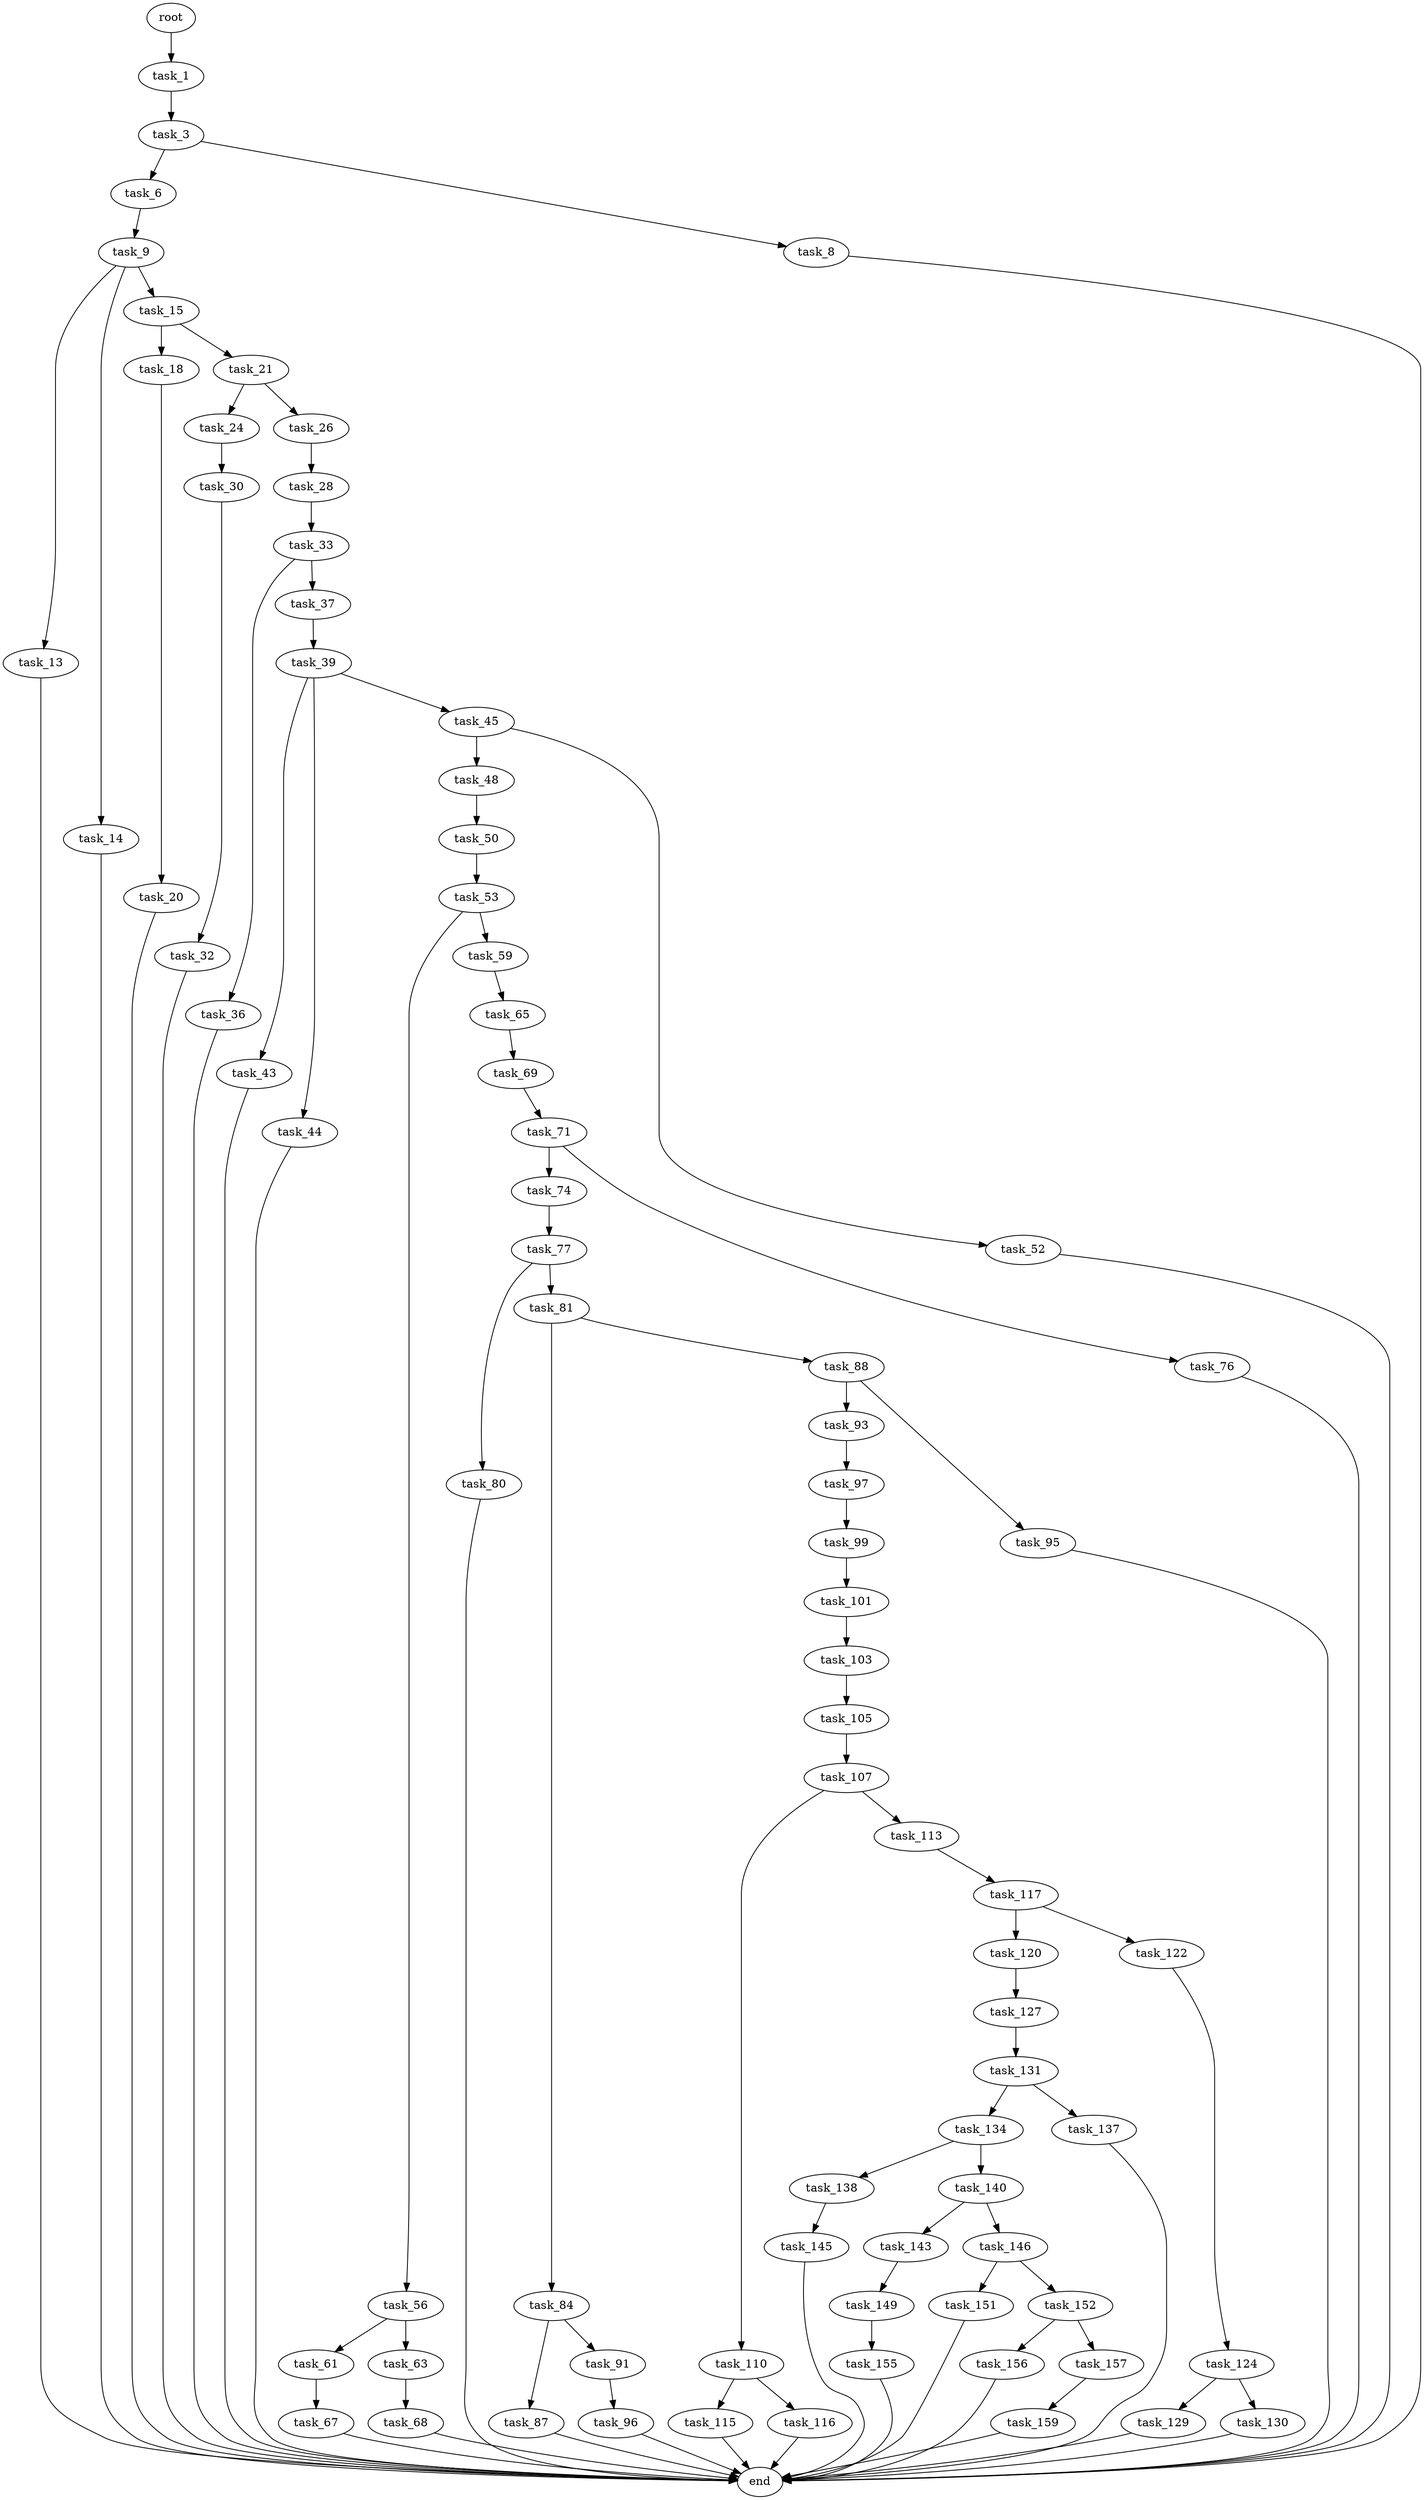 digraph G {
  root [size="0.000000"];
  task_1 [size="14055825788.000000"];
  task_3 [size="231928233984.000000"];
  task_6 [size="1301987957957.000000"];
  task_8 [size="549755813888.000000"];
  task_9 [size="7693125732.000000"];
  end [size="0.000000"];
  task_13 [size="240363387135.000000"];
  task_14 [size="2666805371.000000"];
  task_15 [size="1373665264.000000"];
  task_18 [size="134217728000.000000"];
  task_21 [size="22780980702.000000"];
  task_20 [size="7240577474.000000"];
  task_24 [size="24482499178.000000"];
  task_26 [size="142396867225.000000"];
  task_30 [size="554004498713.000000"];
  task_28 [size="11287285209.000000"];
  task_33 [size="2708900770.000000"];
  task_32 [size="33971945219.000000"];
  task_36 [size="154926591526.000000"];
  task_37 [size="134217728000.000000"];
  task_39 [size="28991029248.000000"];
  task_43 [size="103305960267.000000"];
  task_44 [size="368293445632.000000"];
  task_45 [size="41600556336.000000"];
  task_48 [size="231928233984.000000"];
  task_52 [size="7524677034.000000"];
  task_50 [size="4258171423.000000"];
  task_53 [size="134217728000.000000"];
  task_56 [size="5969386288.000000"];
  task_59 [size="134217728000.000000"];
  task_61 [size="17403704934.000000"];
  task_63 [size="445816054475.000000"];
  task_65 [size="1752707895.000000"];
  task_67 [size="454648890436.000000"];
  task_68 [size="5086040938.000000"];
  task_69 [size="12938767670.000000"];
  task_71 [size="34584092862.000000"];
  task_74 [size="73167222388.000000"];
  task_76 [size="45910987882.000000"];
  task_77 [size="68719476736.000000"];
  task_80 [size="231928233984.000000"];
  task_81 [size="2084804573.000000"];
  task_84 [size="20160071180.000000"];
  task_88 [size="5528764998.000000"];
  task_87 [size="8254834624.000000"];
  task_91 [size="179643369123.000000"];
  task_93 [size="162829578600.000000"];
  task_95 [size="782757789696.000000"];
  task_96 [size="1922228493.000000"];
  task_97 [size="134217728000.000000"];
  task_99 [size="419308307590.000000"];
  task_101 [size="34954301561.000000"];
  task_103 [size="549755813888.000000"];
  task_105 [size="5174072912.000000"];
  task_107 [size="782757789696.000000"];
  task_110 [size="782757789696.000000"];
  task_113 [size="549755813888.000000"];
  task_115 [size="8589934592.000000"];
  task_116 [size="37929359242.000000"];
  task_117 [size="231928233984.000000"];
  task_120 [size="1989139604.000000"];
  task_122 [size="43034697912.000000"];
  task_127 [size="17998021552.000000"];
  task_124 [size="169243743534.000000"];
  task_129 [size="8589934592.000000"];
  task_130 [size="1073741824000.000000"];
  task_131 [size="134217728000.000000"];
  task_134 [size="835162154840.000000"];
  task_137 [size="600927894186.000000"];
  task_138 [size="40694497258.000000"];
  task_140 [size="107261094048.000000"];
  task_145 [size="443065233685.000000"];
  task_143 [size="444996689617.000000"];
  task_146 [size="1073741824000.000000"];
  task_149 [size="366471288151.000000"];
  task_151 [size="7837062386.000000"];
  task_152 [size="34190502574.000000"];
  task_155 [size="513784499229.000000"];
  task_156 [size="7134715400.000000"];
  task_157 [size="134217728000.000000"];
  task_159 [size="1403795544.000000"];

  root -> task_1 [size="1.000000"];
  task_1 -> task_3 [size="536870912.000000"];
  task_3 -> task_6 [size="301989888.000000"];
  task_3 -> task_8 [size="301989888.000000"];
  task_6 -> task_9 [size="838860800.000000"];
  task_8 -> end [size="1.000000"];
  task_9 -> task_13 [size="134217728.000000"];
  task_9 -> task_14 [size="134217728.000000"];
  task_9 -> task_15 [size="134217728.000000"];
  task_13 -> end [size="1.000000"];
  task_14 -> end [size="1.000000"];
  task_15 -> task_18 [size="33554432.000000"];
  task_15 -> task_21 [size="33554432.000000"];
  task_18 -> task_20 [size="209715200.000000"];
  task_21 -> task_24 [size="536870912.000000"];
  task_21 -> task_26 [size="536870912.000000"];
  task_20 -> end [size="1.000000"];
  task_24 -> task_30 [size="536870912.000000"];
  task_26 -> task_28 [size="209715200.000000"];
  task_30 -> task_32 [size="411041792.000000"];
  task_28 -> task_33 [size="301989888.000000"];
  task_33 -> task_36 [size="75497472.000000"];
  task_33 -> task_37 [size="75497472.000000"];
  task_32 -> end [size="1.000000"];
  task_36 -> end [size="1.000000"];
  task_37 -> task_39 [size="209715200.000000"];
  task_39 -> task_43 [size="75497472.000000"];
  task_39 -> task_44 [size="75497472.000000"];
  task_39 -> task_45 [size="75497472.000000"];
  task_43 -> end [size="1.000000"];
  task_44 -> end [size="1.000000"];
  task_45 -> task_48 [size="134217728.000000"];
  task_45 -> task_52 [size="134217728.000000"];
  task_48 -> task_50 [size="301989888.000000"];
  task_52 -> end [size="1.000000"];
  task_50 -> task_53 [size="209715200.000000"];
  task_53 -> task_56 [size="209715200.000000"];
  task_53 -> task_59 [size="209715200.000000"];
  task_56 -> task_61 [size="134217728.000000"];
  task_56 -> task_63 [size="134217728.000000"];
  task_59 -> task_65 [size="209715200.000000"];
  task_61 -> task_67 [size="301989888.000000"];
  task_63 -> task_68 [size="301989888.000000"];
  task_65 -> task_69 [size="134217728.000000"];
  task_67 -> end [size="1.000000"];
  task_68 -> end [size="1.000000"];
  task_69 -> task_71 [size="209715200.000000"];
  task_71 -> task_74 [size="838860800.000000"];
  task_71 -> task_76 [size="838860800.000000"];
  task_74 -> task_77 [size="209715200.000000"];
  task_76 -> end [size="1.000000"];
  task_77 -> task_80 [size="134217728.000000"];
  task_77 -> task_81 [size="134217728.000000"];
  task_80 -> end [size="1.000000"];
  task_81 -> task_84 [size="33554432.000000"];
  task_81 -> task_88 [size="33554432.000000"];
  task_84 -> task_87 [size="536870912.000000"];
  task_84 -> task_91 [size="536870912.000000"];
  task_88 -> task_93 [size="134217728.000000"];
  task_88 -> task_95 [size="134217728.000000"];
  task_87 -> end [size="1.000000"];
  task_91 -> task_96 [size="301989888.000000"];
  task_93 -> task_97 [size="134217728.000000"];
  task_95 -> end [size="1.000000"];
  task_96 -> end [size="1.000000"];
  task_97 -> task_99 [size="209715200.000000"];
  task_99 -> task_101 [size="301989888.000000"];
  task_101 -> task_103 [size="33554432.000000"];
  task_103 -> task_105 [size="536870912.000000"];
  task_105 -> task_107 [size="134217728.000000"];
  task_107 -> task_110 [size="679477248.000000"];
  task_107 -> task_113 [size="679477248.000000"];
  task_110 -> task_115 [size="679477248.000000"];
  task_110 -> task_116 [size="679477248.000000"];
  task_113 -> task_117 [size="536870912.000000"];
  task_115 -> end [size="1.000000"];
  task_116 -> end [size="1.000000"];
  task_117 -> task_120 [size="301989888.000000"];
  task_117 -> task_122 [size="301989888.000000"];
  task_120 -> task_127 [size="75497472.000000"];
  task_122 -> task_124 [size="134217728.000000"];
  task_127 -> task_131 [size="301989888.000000"];
  task_124 -> task_129 [size="209715200.000000"];
  task_124 -> task_130 [size="209715200.000000"];
  task_129 -> end [size="1.000000"];
  task_130 -> end [size="1.000000"];
  task_131 -> task_134 [size="209715200.000000"];
  task_131 -> task_137 [size="209715200.000000"];
  task_134 -> task_138 [size="536870912.000000"];
  task_134 -> task_140 [size="536870912.000000"];
  task_137 -> end [size="1.000000"];
  task_138 -> task_145 [size="679477248.000000"];
  task_140 -> task_143 [size="134217728.000000"];
  task_140 -> task_146 [size="134217728.000000"];
  task_145 -> end [size="1.000000"];
  task_143 -> task_149 [size="838860800.000000"];
  task_146 -> task_151 [size="838860800.000000"];
  task_146 -> task_152 [size="838860800.000000"];
  task_149 -> task_155 [size="411041792.000000"];
  task_151 -> end [size="1.000000"];
  task_152 -> task_156 [size="536870912.000000"];
  task_152 -> task_157 [size="536870912.000000"];
  task_155 -> end [size="1.000000"];
  task_156 -> end [size="1.000000"];
  task_157 -> task_159 [size="209715200.000000"];
  task_159 -> end [size="1.000000"];
}
